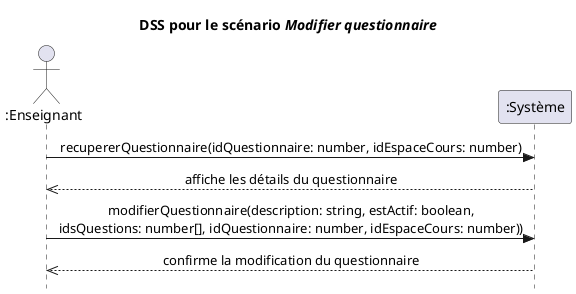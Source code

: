 @startuml
skinparam style strictuml
skinparam defaultfontname Verdana
skinparam sequence {
    MessageAlign center
}
title DSS pour le scénario <i><b>Modifier questionnaire</b></i>
actor ":Enseignant" as e
participant ":Système" as s

e->s : recupererQuestionnaire(idQuestionnaire: number, idEspaceCours: number)
e<<--s : affiche les détails du questionnaire

e->s : modifierQuestionnaire(description: string, estActif: boolean,\nidsQuestions: number[], idQuestionnaire: number, idEspaceCours: number))
e<<--s : confirme la modification du questionnaire

@enduml